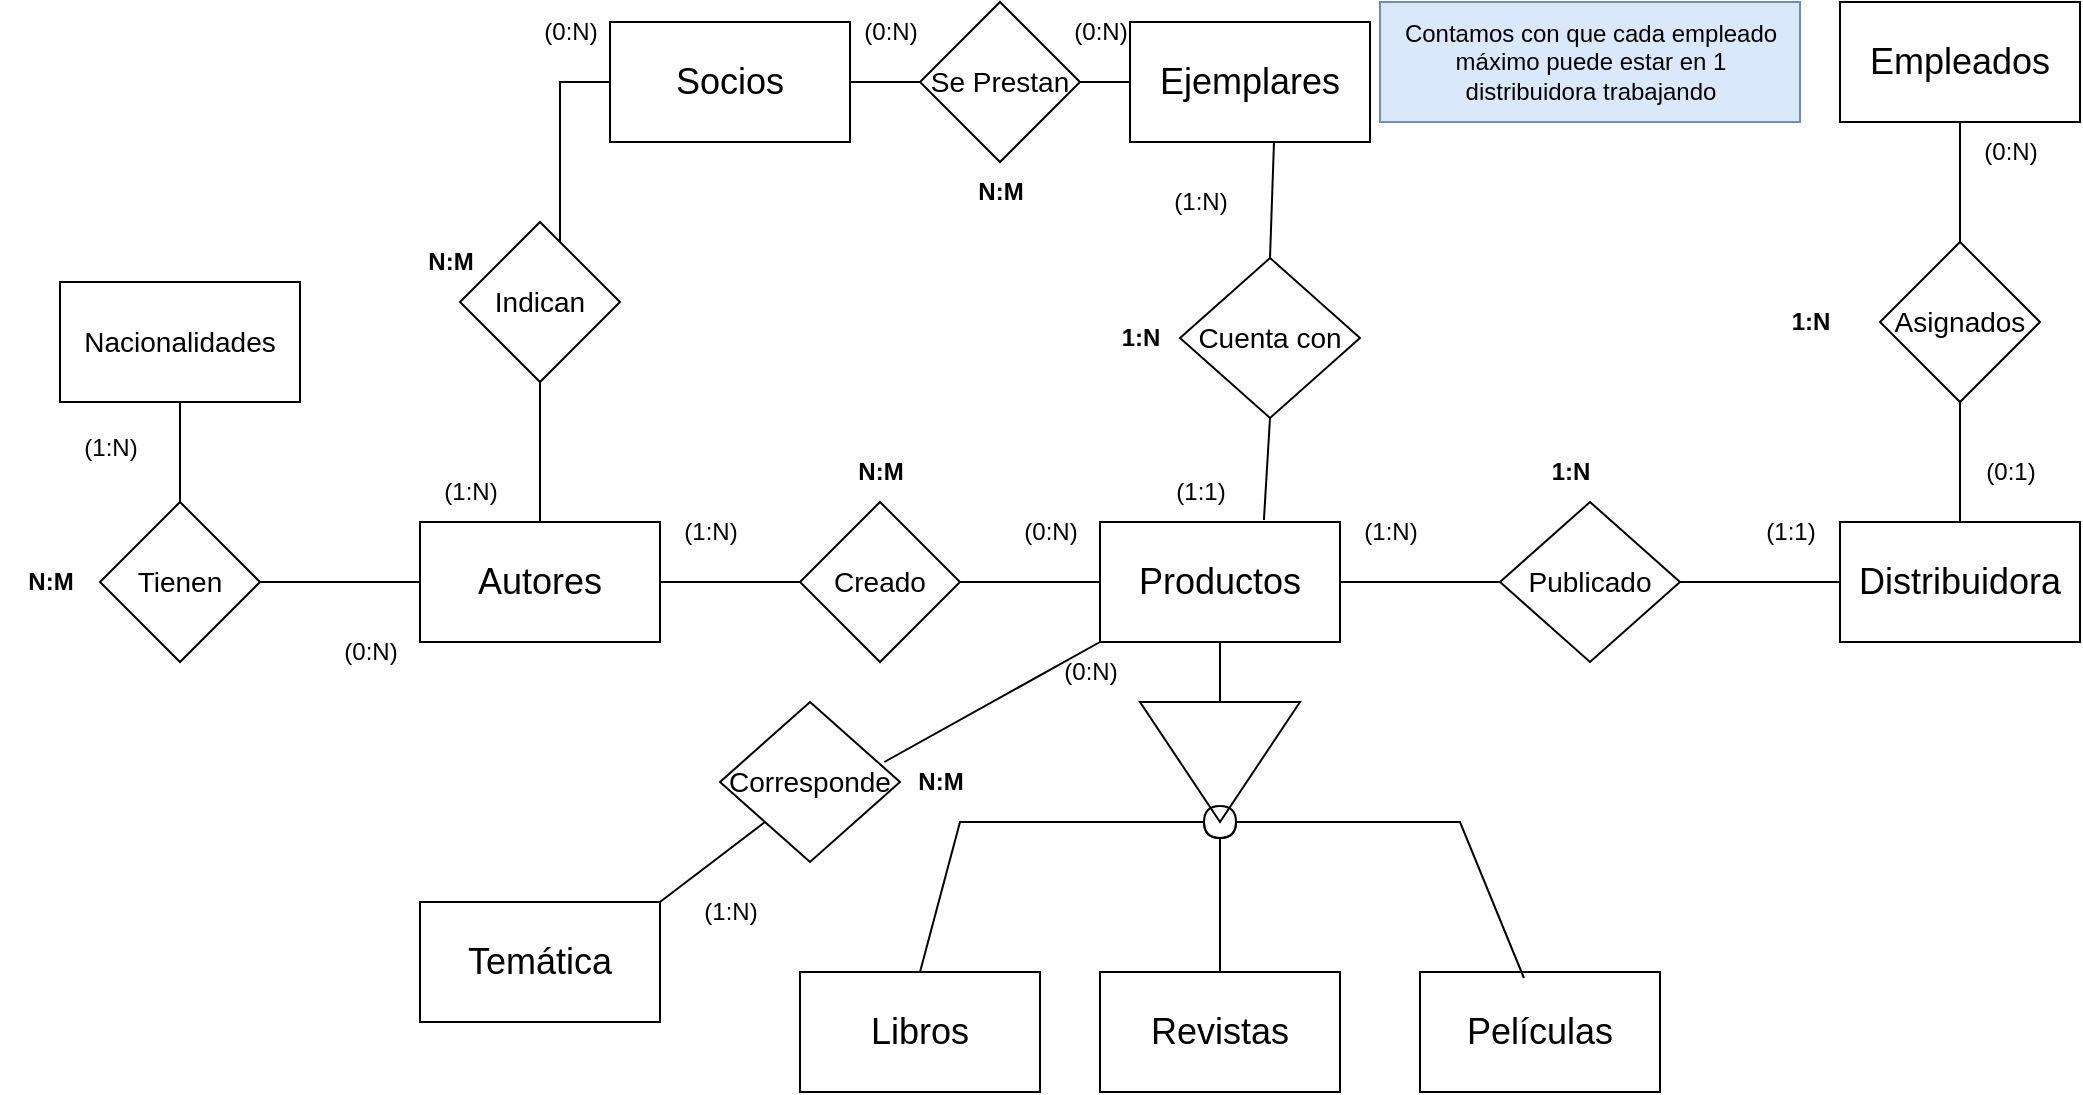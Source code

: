 <mxfile version="22.0.6" type="device">
  <diagram id="R2lEEEUBdFMjLlhIrx00" name="Page-1">
    <mxGraphModel dx="2524" dy="790" grid="1" gridSize="10" guides="1" tooltips="1" connect="1" arrows="1" fold="1" page="1" pageScale="1" pageWidth="850" pageHeight="1100" math="0" shadow="0" extFonts="Permanent Marker^https://fonts.googleapis.com/css?family=Permanent+Marker">
      <root>
        <mxCell id="0" />
        <mxCell id="1" parent="0" />
        <mxCell id="kOXnDV7c6oMq51r_EFAc-1" value="" style="triangle;whiteSpace=wrap;html=1;rotation=90;" parent="1" vertex="1">
          <mxGeometry x="380" y="490" width="60" height="80" as="geometry" />
        </mxCell>
        <mxCell id="kOXnDV7c6oMq51r_EFAc-2" value="" style="endArrow=none;html=1;rounded=0;" parent="1" target="kOXnDV7c6oMq51r_EFAc-3" edge="1">
          <mxGeometry width="50" height="50" relative="1" as="geometry">
            <mxPoint x="410" y="500" as="sourcePoint" />
            <mxPoint x="410" y="440" as="targetPoint" />
          </mxGeometry>
        </mxCell>
        <mxCell id="kOXnDV7c6oMq51r_EFAc-3" value="&lt;font style=&quot;font-size: 18px;&quot;&gt;Productos&lt;/font&gt;" style="rounded=0;whiteSpace=wrap;html=1;" parent="1" vertex="1">
          <mxGeometry x="350" y="410" width="120" height="60" as="geometry" />
        </mxCell>
        <mxCell id="kOXnDV7c6oMq51r_EFAc-4" value="&lt;font style=&quot;font-size: 18px;&quot;&gt;Películas&lt;/font&gt;" style="rounded=0;whiteSpace=wrap;html=1;" parent="1" vertex="1">
          <mxGeometry x="510" y="635" width="120" height="60" as="geometry" />
        </mxCell>
        <mxCell id="kOXnDV7c6oMq51r_EFAc-5" value="&lt;font style=&quot;font-size: 18px;&quot;&gt;Revistas&lt;/font&gt;" style="rounded=0;whiteSpace=wrap;html=1;" parent="1" vertex="1">
          <mxGeometry x="350" y="635" width="120" height="60" as="geometry" />
        </mxCell>
        <mxCell id="kOXnDV7c6oMq51r_EFAc-6" value="&lt;font style=&quot;font-size: 18px;&quot;&gt;Libros&lt;/font&gt;" style="rounded=0;whiteSpace=wrap;html=1;" parent="1" vertex="1">
          <mxGeometry x="200" y="635" width="120" height="60" as="geometry" />
        </mxCell>
        <mxCell id="kOXnDV7c6oMq51r_EFAc-8" value="&lt;font style=&quot;font-size: 18px;&quot;&gt;Temática&lt;/font&gt;" style="rounded=0;whiteSpace=wrap;html=1;" parent="1" vertex="1">
          <mxGeometry x="10" y="600" width="120" height="60" as="geometry" />
        </mxCell>
        <mxCell id="kOXnDV7c6oMq51r_EFAc-9" value="&lt;font style=&quot;font-size: 18px;&quot;&gt;Socios&lt;/font&gt;" style="rounded=0;whiteSpace=wrap;html=1;" parent="1" vertex="1">
          <mxGeometry x="105" y="160" width="120" height="60" as="geometry" />
        </mxCell>
        <mxCell id="kOXnDV7c6oMq51r_EFAc-10" value="&lt;font style=&quot;font-size: 18px;&quot;&gt;Autores&lt;/font&gt;" style="rounded=0;whiteSpace=wrap;html=1;" parent="1" vertex="1">
          <mxGeometry x="10" y="410" width="120" height="60" as="geometry" />
        </mxCell>
        <mxCell id="kOXnDV7c6oMq51r_EFAc-11" value="&lt;font style=&quot;font-size: 14px;&quot;&gt;Creado&lt;/font&gt;" style="rhombus;whiteSpace=wrap;html=1;" parent="1" vertex="1">
          <mxGeometry x="200" y="400" width="80" height="80" as="geometry" />
        </mxCell>
        <mxCell id="kOXnDV7c6oMq51r_EFAc-12" value="&lt;font style=&quot;font-size: 14px;&quot;&gt;Publicado&lt;/font&gt;" style="rhombus;whiteSpace=wrap;html=1;" parent="1" vertex="1">
          <mxGeometry x="550" y="400" width="90" height="80" as="geometry" />
        </mxCell>
        <mxCell id="kOXnDV7c6oMq51r_EFAc-13" value="&lt;font style=&quot;font-size: 14px;&quot;&gt;Se Prestan&lt;/font&gt;" style="rhombus;whiteSpace=wrap;html=1;" parent="1" vertex="1">
          <mxGeometry x="260" y="150" width="80" height="80" as="geometry" />
        </mxCell>
        <mxCell id="kOXnDV7c6oMq51r_EFAc-14" value="&lt;font style=&quot;font-size: 14px;&quot;&gt;Indican&lt;/font&gt;" style="rhombus;whiteSpace=wrap;html=1;" parent="1" vertex="1">
          <mxGeometry x="30" y="260" width="80" height="80" as="geometry" />
        </mxCell>
        <mxCell id="kOXnDV7c6oMq51r_EFAc-15" value="&lt;font style=&quot;font-size: 18px;&quot;&gt;Distribuidora&lt;/font&gt;" style="rounded=0;whiteSpace=wrap;html=1;" parent="1" vertex="1">
          <mxGeometry x="720" y="410" width="120" height="60" as="geometry" />
        </mxCell>
        <mxCell id="kOXnDV7c6oMq51r_EFAc-16" value="&lt;font style=&quot;font-size: 14px;&quot;&gt;Asignados&lt;/font&gt;" style="rhombus;whiteSpace=wrap;html=1;" parent="1" vertex="1">
          <mxGeometry x="740" y="270" width="80" height="80" as="geometry" />
        </mxCell>
        <mxCell id="kOXnDV7c6oMq51r_EFAc-17" value="&lt;font style=&quot;font-size: 18px;&quot;&gt;Empleados&lt;/font&gt;" style="rounded=0;whiteSpace=wrap;html=1;" parent="1" vertex="1">
          <mxGeometry x="720" y="150" width="120" height="60" as="geometry" />
        </mxCell>
        <mxCell id="kOXnDV7c6oMq51r_EFAc-18" value="&lt;font style=&quot;font-size: 14px;&quot;&gt;Corresponde&lt;/font&gt;" style="rhombus;whiteSpace=wrap;html=1;" parent="1" vertex="1">
          <mxGeometry x="160" y="500" width="90" height="80" as="geometry" />
        </mxCell>
        <mxCell id="kOXnDV7c6oMq51r_EFAc-19" value="" style="endArrow=halfCircle;html=1;rounded=0;entryX=1;entryY=0.5;entryDx=0;entryDy=0;endFill=0;exitX=0.5;exitY=0;exitDx=0;exitDy=0;" parent="1" source="kOXnDV7c6oMq51r_EFAc-5" target="kOXnDV7c6oMq51r_EFAc-1" edge="1">
          <mxGeometry width="50" height="50" relative="1" as="geometry">
            <mxPoint x="410" y="610" as="sourcePoint" />
            <mxPoint x="460" y="560" as="targetPoint" />
          </mxGeometry>
        </mxCell>
        <mxCell id="kOXnDV7c6oMq51r_EFAc-20" value="" style="endArrow=halfCircle;html=1;rounded=0;entryX=1;entryY=0.5;entryDx=0;entryDy=0;endFill=0;exitX=0.433;exitY=0.05;exitDx=0;exitDy=0;exitPerimeter=0;" parent="1" source="kOXnDV7c6oMq51r_EFAc-4" target="kOXnDV7c6oMq51r_EFAc-1" edge="1">
          <mxGeometry width="50" height="50" relative="1" as="geometry">
            <mxPoint x="550" y="610" as="sourcePoint" />
            <mxPoint x="600" y="560" as="targetPoint" />
            <Array as="points">
              <mxPoint x="530" y="560" />
            </Array>
          </mxGeometry>
        </mxCell>
        <mxCell id="kOXnDV7c6oMq51r_EFAc-21" value="" style="endArrow=halfCircle;html=1;rounded=0;entryX=1;entryY=0.5;entryDx=0;entryDy=0;endFill=0;exitX=0.5;exitY=0;exitDx=0;exitDy=0;" parent="1" source="kOXnDV7c6oMq51r_EFAc-6" target="kOXnDV7c6oMq51r_EFAc-1" edge="1">
          <mxGeometry width="50" height="50" relative="1" as="geometry">
            <mxPoint x="260" y="610" as="sourcePoint" />
            <mxPoint x="310" y="560" as="targetPoint" />
            <Array as="points">
              <mxPoint x="280" y="560" />
            </Array>
          </mxGeometry>
        </mxCell>
        <mxCell id="kOXnDV7c6oMq51r_EFAc-22" value="" style="endArrow=none;html=1;rounded=0;entryX=1;entryY=0.5;entryDx=0;entryDy=0;exitX=0;exitY=0.5;exitDx=0;exitDy=0;" parent="1" source="kOXnDV7c6oMq51r_EFAc-38" target="kOXnDV7c6oMq51r_EFAc-13" edge="1">
          <mxGeometry width="50" height="50" relative="1" as="geometry">
            <mxPoint x="370" y="410" as="sourcePoint" />
            <mxPoint x="420" y="360" as="targetPoint" />
          </mxGeometry>
        </mxCell>
        <mxCell id="kOXnDV7c6oMq51r_EFAc-23" value="" style="endArrow=none;html=1;rounded=0;exitX=1;exitY=0.5;exitDx=0;exitDy=0;entryX=0;entryY=0.5;entryDx=0;entryDy=0;" parent="1" source="kOXnDV7c6oMq51r_EFAc-11" target="kOXnDV7c6oMq51r_EFAc-3" edge="1">
          <mxGeometry width="50" height="50" relative="1" as="geometry">
            <mxPoint x="290" y="470" as="sourcePoint" />
            <mxPoint x="340" y="420" as="targetPoint" />
          </mxGeometry>
        </mxCell>
        <mxCell id="kOXnDV7c6oMq51r_EFAc-24" value="" style="endArrow=none;html=1;rounded=0;entryX=0;entryY=1;entryDx=0;entryDy=0;exitX=0.913;exitY=0.375;exitDx=0;exitDy=0;exitPerimeter=0;" parent="1" source="kOXnDV7c6oMq51r_EFAc-18" target="kOXnDV7c6oMq51r_EFAc-3" edge="1">
          <mxGeometry width="50" height="50" relative="1" as="geometry">
            <mxPoint x="260" y="520" as="sourcePoint" />
            <mxPoint x="290" y="480" as="targetPoint" />
          </mxGeometry>
        </mxCell>
        <mxCell id="kOXnDV7c6oMq51r_EFAc-25" value="" style="endArrow=none;html=1;rounded=0;entryX=0;entryY=1;entryDx=0;entryDy=0;exitX=1;exitY=0;exitDx=0;exitDy=0;" parent="1" source="kOXnDV7c6oMq51r_EFAc-8" target="kOXnDV7c6oMq51r_EFAc-18" edge="1">
          <mxGeometry width="50" height="50" relative="1" as="geometry">
            <mxPoint x="160" y="590" as="sourcePoint" />
            <mxPoint x="190" y="540" as="targetPoint" />
          </mxGeometry>
        </mxCell>
        <mxCell id="kOXnDV7c6oMq51r_EFAc-26" value="" style="endArrow=none;html=1;rounded=0;entryX=0;entryY=0.5;entryDx=0;entryDy=0;exitX=1;exitY=0.5;exitDx=0;exitDy=0;" parent="1" source="kOXnDV7c6oMq51r_EFAc-10" target="kOXnDV7c6oMq51r_EFAc-11" edge="1">
          <mxGeometry width="50" height="50" relative="1" as="geometry">
            <mxPoint x="140" y="440" as="sourcePoint" />
            <mxPoint x="200" y="439.5" as="targetPoint" />
          </mxGeometry>
        </mxCell>
        <mxCell id="kOXnDV7c6oMq51r_EFAc-27" value="" style="endArrow=none;html=1;rounded=0;exitX=1;exitY=0.5;exitDx=0;exitDy=0;entryX=0;entryY=0.5;entryDx=0;entryDy=0;" parent="1" source="kOXnDV7c6oMq51r_EFAc-12" target="kOXnDV7c6oMq51r_EFAc-15" edge="1">
          <mxGeometry width="50" height="50" relative="1" as="geometry">
            <mxPoint x="630" y="439.5" as="sourcePoint" />
            <mxPoint x="700" y="439.5" as="targetPoint" />
          </mxGeometry>
        </mxCell>
        <mxCell id="kOXnDV7c6oMq51r_EFAc-28" value="" style="endArrow=none;html=1;rounded=0;entryX=0;entryY=0.5;entryDx=0;entryDy=0;exitX=1;exitY=0.5;exitDx=0;exitDy=0;" parent="1" source="kOXnDV7c6oMq51r_EFAc-3" target="kOXnDV7c6oMq51r_EFAc-12" edge="1">
          <mxGeometry width="50" height="50" relative="1" as="geometry">
            <mxPoint x="480" y="440" as="sourcePoint" />
            <mxPoint x="540" y="439.5" as="targetPoint" />
          </mxGeometry>
        </mxCell>
        <mxCell id="kOXnDV7c6oMq51r_EFAc-30" value="" style="endArrow=none;html=1;rounded=0;entryX=0.5;entryY=1;entryDx=0;entryDy=0;exitX=0.5;exitY=0;exitDx=0;exitDy=0;" parent="1" source="kOXnDV7c6oMq51r_EFAc-15" target="kOXnDV7c6oMq51r_EFAc-16" edge="1">
          <mxGeometry width="50" height="50" relative="1" as="geometry">
            <mxPoint x="760" y="400" as="sourcePoint" />
            <mxPoint x="760" y="290" as="targetPoint" />
          </mxGeometry>
        </mxCell>
        <mxCell id="kOXnDV7c6oMq51r_EFAc-32" value="" style="endArrow=none;html=1;rounded=0;exitX=0;exitY=0;exitDx=0;exitDy=0;entryX=0;entryY=0.5;entryDx=0;entryDy=0;" parent="1" target="kOXnDV7c6oMq51r_EFAc-9" edge="1">
          <mxGeometry width="50" height="50" relative="1" as="geometry">
            <mxPoint x="80" y="270" as="sourcePoint" />
            <mxPoint x="30" y="195" as="targetPoint" />
            <Array as="points">
              <mxPoint x="80" y="190" />
            </Array>
          </mxGeometry>
        </mxCell>
        <mxCell id="kOXnDV7c6oMq51r_EFAc-33" value="" style="endArrow=none;html=1;rounded=0;exitX=0.5;exitY=0;exitDx=0;exitDy=0;entryX=0.5;entryY=1;entryDx=0;entryDy=0;" parent="1" source="kOXnDV7c6oMq51r_EFAc-16" target="kOXnDV7c6oMq51r_EFAc-17" edge="1">
          <mxGeometry width="50" height="50" relative="1" as="geometry">
            <mxPoint x="800" y="260" as="sourcePoint" />
            <mxPoint x="790" y="220" as="targetPoint" />
          </mxGeometry>
        </mxCell>
        <mxCell id="kOXnDV7c6oMq51r_EFAc-34" value="" style="endArrow=none;html=1;rounded=0;entryX=0.5;entryY=1;entryDx=0;entryDy=0;exitX=0.5;exitY=0;exitDx=0;exitDy=0;" parent="1" source="kOXnDV7c6oMq51r_EFAc-10" target="kOXnDV7c6oMq51r_EFAc-14" edge="1">
          <mxGeometry width="50" height="50" relative="1" as="geometry">
            <mxPoint x="69.5" y="450" as="sourcePoint" />
            <mxPoint x="70" y="350" as="targetPoint" />
          </mxGeometry>
        </mxCell>
        <mxCell id="kOXnDV7c6oMq51r_EFAc-35" value="" style="endArrow=none;html=1;rounded=0;entryX=0.683;entryY=-0.017;entryDx=0;entryDy=0;exitX=0.5;exitY=1;exitDx=0;exitDy=0;entryPerimeter=0;" parent="1" source="kOXnDV7c6oMq51r_EFAc-36" target="kOXnDV7c6oMq51r_EFAc-3" edge="1">
          <mxGeometry width="50" height="50" relative="1" as="geometry">
            <mxPoint x="610" y="530" as="sourcePoint" />
            <mxPoint x="530" y="470" as="targetPoint" />
          </mxGeometry>
        </mxCell>
        <mxCell id="kOXnDV7c6oMq51r_EFAc-36" value="&lt;font style=&quot;font-size: 14px;&quot;&gt;Cuenta con&lt;/font&gt;" style="rhombus;whiteSpace=wrap;html=1;" parent="1" vertex="1">
          <mxGeometry x="390" y="278" width="90" height="80" as="geometry" />
        </mxCell>
        <mxCell id="kOXnDV7c6oMq51r_EFAc-37" value="" style="endArrow=none;html=1;rounded=0;entryX=0.5;entryY=0;entryDx=0;entryDy=0;exitX=0.6;exitY=1;exitDx=0;exitDy=0;exitPerimeter=0;" parent="1" source="kOXnDV7c6oMq51r_EFAc-38" target="kOXnDV7c6oMq51r_EFAc-36" edge="1">
          <mxGeometry width="50" height="50" relative="1" as="geometry">
            <mxPoint x="700" y="590" as="sourcePoint" />
            <mxPoint x="450" y="460" as="targetPoint" />
          </mxGeometry>
        </mxCell>
        <mxCell id="kOXnDV7c6oMq51r_EFAc-38" value="&lt;font style=&quot;font-size: 18px;&quot;&gt;Ejemplares&lt;/font&gt;" style="rounded=0;whiteSpace=wrap;html=1;" parent="1" vertex="1">
          <mxGeometry x="365" y="160" width="120" height="60" as="geometry" />
        </mxCell>
        <mxCell id="kOXnDV7c6oMq51r_EFAc-39" value="(0:N)" style="text;html=1;align=center;verticalAlign=middle;resizable=0;points=[];autosize=1;strokeColor=none;fillColor=none;" parent="1" vertex="1">
          <mxGeometry x="220" y="150" width="50" height="30" as="geometry" />
        </mxCell>
        <mxCell id="kOXnDV7c6oMq51r_EFAc-40" value="(1:N)" style="text;html=1;align=center;verticalAlign=middle;resizable=0;points=[];autosize=1;strokeColor=none;fillColor=none;" parent="1" vertex="1">
          <mxGeometry x="140" y="590" width="50" height="30" as="geometry" />
        </mxCell>
        <mxCell id="kOXnDV7c6oMq51r_EFAc-41" value="&lt;b&gt;N:M&lt;/b&gt;" style="text;html=1;align=center;verticalAlign=middle;resizable=0;points=[];autosize=1;strokeColor=none;fillColor=none;" parent="1" vertex="1">
          <mxGeometry x="245" y="525" width="50" height="30" as="geometry" />
        </mxCell>
        <mxCell id="kOXnDV7c6oMq51r_EFAc-42" value="(0:N)" style="text;html=1;align=center;verticalAlign=middle;resizable=0;points=[];autosize=1;strokeColor=none;fillColor=none;" parent="1" vertex="1">
          <mxGeometry x="320" y="470" width="50" height="30" as="geometry" />
        </mxCell>
        <mxCell id="kOXnDV7c6oMq51r_EFAc-43" value="(1:N)" style="text;html=1;align=center;verticalAlign=middle;resizable=0;points=[];autosize=1;strokeColor=none;fillColor=none;" parent="1" vertex="1">
          <mxGeometry x="375" y="235" width="50" height="30" as="geometry" />
        </mxCell>
        <mxCell id="kOXnDV7c6oMq51r_EFAc-44" value="&lt;b&gt;1:N&lt;/b&gt;" style="text;html=1;align=center;verticalAlign=middle;resizable=0;points=[];autosize=1;strokeColor=none;fillColor=none;" parent="1" vertex="1">
          <mxGeometry x="350" y="303" width="40" height="30" as="geometry" />
        </mxCell>
        <mxCell id="kOXnDV7c6oMq51r_EFAc-45" value="(0:N)" style="text;html=1;align=center;verticalAlign=middle;resizable=0;points=[];autosize=1;strokeColor=none;fillColor=none;" parent="1" vertex="1">
          <mxGeometry x="325" y="150" width="50" height="30" as="geometry" />
        </mxCell>
        <mxCell id="kOXnDV7c6oMq51r_EFAc-46" value="(1:N)" style="text;html=1;align=center;verticalAlign=middle;resizable=0;points=[];autosize=1;strokeColor=none;fillColor=none;" parent="1" vertex="1">
          <mxGeometry x="470" y="400" width="50" height="30" as="geometry" />
        </mxCell>
        <mxCell id="kOXnDV7c6oMq51r_EFAc-47" value="&lt;b&gt;1:N&lt;/b&gt;" style="text;html=1;align=center;verticalAlign=middle;resizable=0;points=[];autosize=1;strokeColor=none;fillColor=none;" parent="1" vertex="1">
          <mxGeometry x="565" y="370" width="40" height="30" as="geometry" />
        </mxCell>
        <mxCell id="kOXnDV7c6oMq51r_EFAc-48" value="(1:1)" style="text;html=1;align=center;verticalAlign=middle;resizable=0;points=[];autosize=1;strokeColor=none;fillColor=none;" parent="1" vertex="1">
          <mxGeometry x="670" y="400" width="50" height="30" as="geometry" />
        </mxCell>
        <mxCell id="kOXnDV7c6oMq51r_EFAc-49" value="(0:1)" style="text;html=1;align=center;verticalAlign=middle;resizable=0;points=[];autosize=1;strokeColor=none;fillColor=none;" parent="1" vertex="1">
          <mxGeometry x="780" y="370" width="50" height="30" as="geometry" />
        </mxCell>
        <mxCell id="kOXnDV7c6oMq51r_EFAc-50" value="&lt;b&gt;1:N&lt;/b&gt;" style="text;html=1;align=center;verticalAlign=middle;resizable=0;points=[];autosize=1;strokeColor=none;fillColor=none;" parent="1" vertex="1">
          <mxGeometry x="685" y="295" width="40" height="30" as="geometry" />
        </mxCell>
        <mxCell id="kOXnDV7c6oMq51r_EFAc-51" value="(0:N)" style="text;html=1;align=center;verticalAlign=middle;resizable=0;points=[];autosize=1;strokeColor=none;fillColor=none;" parent="1" vertex="1">
          <mxGeometry x="780" y="210" width="50" height="30" as="geometry" />
        </mxCell>
        <mxCell id="kOXnDV7c6oMq51r_EFAc-52" value="(1:1)" style="text;html=1;align=center;verticalAlign=middle;resizable=0;points=[];autosize=1;strokeColor=none;fillColor=none;" parent="1" vertex="1">
          <mxGeometry x="375" y="380" width="50" height="30" as="geometry" />
        </mxCell>
        <mxCell id="kOXnDV7c6oMq51r_EFAc-53" value="(0:N)" style="text;html=1;align=center;verticalAlign=middle;resizable=0;points=[];autosize=1;strokeColor=none;fillColor=none;" parent="1" vertex="1">
          <mxGeometry x="300" y="400" width="50" height="30" as="geometry" />
        </mxCell>
        <mxCell id="kOXnDV7c6oMq51r_EFAc-54" value="&lt;b&gt;N:M&lt;/b&gt;" style="text;html=1;align=center;verticalAlign=middle;resizable=0;points=[];autosize=1;strokeColor=none;fillColor=none;" parent="1" vertex="1">
          <mxGeometry x="215" y="370" width="50" height="30" as="geometry" />
        </mxCell>
        <mxCell id="kOXnDV7c6oMq51r_EFAc-55" value="(1:N)" style="text;html=1;align=center;verticalAlign=middle;resizable=0;points=[];autosize=1;strokeColor=none;fillColor=none;" parent="1" vertex="1">
          <mxGeometry x="130" y="400" width="50" height="30" as="geometry" />
        </mxCell>
        <mxCell id="kOXnDV7c6oMq51r_EFAc-57" value="(0:N)" style="text;html=1;align=center;verticalAlign=middle;resizable=0;points=[];autosize=1;strokeColor=none;fillColor=none;" parent="1" vertex="1">
          <mxGeometry x="60" y="150" width="50" height="30" as="geometry" />
        </mxCell>
        <mxCell id="kOXnDV7c6oMq51r_EFAc-58" value="&lt;b&gt;N:M&lt;/b&gt;" style="text;html=1;align=center;verticalAlign=middle;resizable=0;points=[];autosize=1;strokeColor=none;fillColor=none;" parent="1" vertex="1">
          <mxGeometry y="265" width="50" height="30" as="geometry" />
        </mxCell>
        <mxCell id="kOXnDV7c6oMq51r_EFAc-59" value="(1:N)" style="text;html=1;align=center;verticalAlign=middle;resizable=0;points=[];autosize=1;strokeColor=none;fillColor=none;" parent="1" vertex="1">
          <mxGeometry x="10" y="380" width="50" height="30" as="geometry" />
        </mxCell>
        <mxCell id="kOXnDV7c6oMq51r_EFAc-60" value="&lt;b&gt;N:M&lt;/b&gt;" style="text;html=1;align=center;verticalAlign=middle;resizable=0;points=[];autosize=1;strokeColor=none;fillColor=none;" parent="1" vertex="1">
          <mxGeometry x="275" y="230" width="50" height="30" as="geometry" />
        </mxCell>
        <mxCell id="kOXnDV7c6oMq51r_EFAc-64" value="Contamos con que cada empleado&lt;br&gt;máximo puede estar en 1 &lt;br&gt;distribuidora trabajando" style="text;html=1;align=center;verticalAlign=middle;resizable=0;points=[];autosize=1;strokeColor=#6c8ebf;fillColor=#dae8fc;fillStyle=auto;" parent="1" vertex="1">
          <mxGeometry x="490" y="150" width="210" height="60" as="geometry" />
        </mxCell>
        <mxCell id="xmzchEkCsxjt8yGE-fRX-1" value="" style="endArrow=none;html=1;rounded=0;exitX=0;exitY=0.5;exitDx=0;exitDy=0;entryX=1;entryY=0.5;entryDx=0;entryDy=0;" parent="1" source="kOXnDV7c6oMq51r_EFAc-13" target="kOXnDV7c6oMq51r_EFAc-9" edge="1">
          <mxGeometry width="50" height="50" relative="1" as="geometry">
            <mxPoint x="370" y="215" as="sourcePoint" />
            <mxPoint x="230" y="190" as="targetPoint" />
          </mxGeometry>
        </mxCell>
        <mxCell id="YaJXxYARcYWQK3HwI-BU-1" value="&lt;font style=&quot;font-size: 14px;&quot;&gt;Nacionalidades&lt;/font&gt;" style="rounded=0;whiteSpace=wrap;html=1;" vertex="1" parent="1">
          <mxGeometry x="-170" y="290" width="120" height="60" as="geometry" />
        </mxCell>
        <mxCell id="YaJXxYARcYWQK3HwI-BU-2" value="&lt;font style=&quot;font-size: 14px;&quot;&gt;Tienen&lt;/font&gt;" style="rhombus;whiteSpace=wrap;html=1;" vertex="1" parent="1">
          <mxGeometry x="-150" y="400" width="80" height="80" as="geometry" />
        </mxCell>
        <mxCell id="YaJXxYARcYWQK3HwI-BU-3" value="" style="endArrow=none;html=1;rounded=0;entryX=0.5;entryY=1;entryDx=0;entryDy=0;exitX=0.5;exitY=0;exitDx=0;exitDy=0;" edge="1" parent="1" source="YaJXxYARcYWQK3HwI-BU-2" target="YaJXxYARcYWQK3HwI-BU-1">
          <mxGeometry width="50" height="50" relative="1" as="geometry">
            <mxPoint x="400" y="430" as="sourcePoint" />
            <mxPoint x="450" y="380" as="targetPoint" />
          </mxGeometry>
        </mxCell>
        <mxCell id="YaJXxYARcYWQK3HwI-BU-4" value="" style="endArrow=none;html=1;rounded=0;entryX=0;entryY=0.5;entryDx=0;entryDy=0;exitX=1;exitY=0.5;exitDx=0;exitDy=0;" edge="1" parent="1" source="YaJXxYARcYWQK3HwI-BU-2" target="kOXnDV7c6oMq51r_EFAc-10">
          <mxGeometry width="50" height="50" relative="1" as="geometry">
            <mxPoint x="-100" y="410" as="sourcePoint" />
            <mxPoint x="-100" y="360" as="targetPoint" />
          </mxGeometry>
        </mxCell>
        <mxCell id="YaJXxYARcYWQK3HwI-BU-5" value="(1:N)" style="text;html=1;align=center;verticalAlign=middle;resizable=0;points=[];autosize=1;strokeColor=none;fillColor=none;" vertex="1" parent="1">
          <mxGeometry x="-170" y="358" width="50" height="30" as="geometry" />
        </mxCell>
        <mxCell id="YaJXxYARcYWQK3HwI-BU-6" value="(0:N)" style="text;html=1;align=center;verticalAlign=middle;resizable=0;points=[];autosize=1;strokeColor=none;fillColor=none;" vertex="1" parent="1">
          <mxGeometry x="-40" y="460" width="50" height="30" as="geometry" />
        </mxCell>
        <mxCell id="YaJXxYARcYWQK3HwI-BU-7" value="&lt;b&gt;N:M&lt;/b&gt;" style="text;html=1;align=center;verticalAlign=middle;resizable=0;points=[];autosize=1;strokeColor=none;fillColor=none;" vertex="1" parent="1">
          <mxGeometry x="-200" y="425" width="50" height="30" as="geometry" />
        </mxCell>
      </root>
    </mxGraphModel>
  </diagram>
</mxfile>
